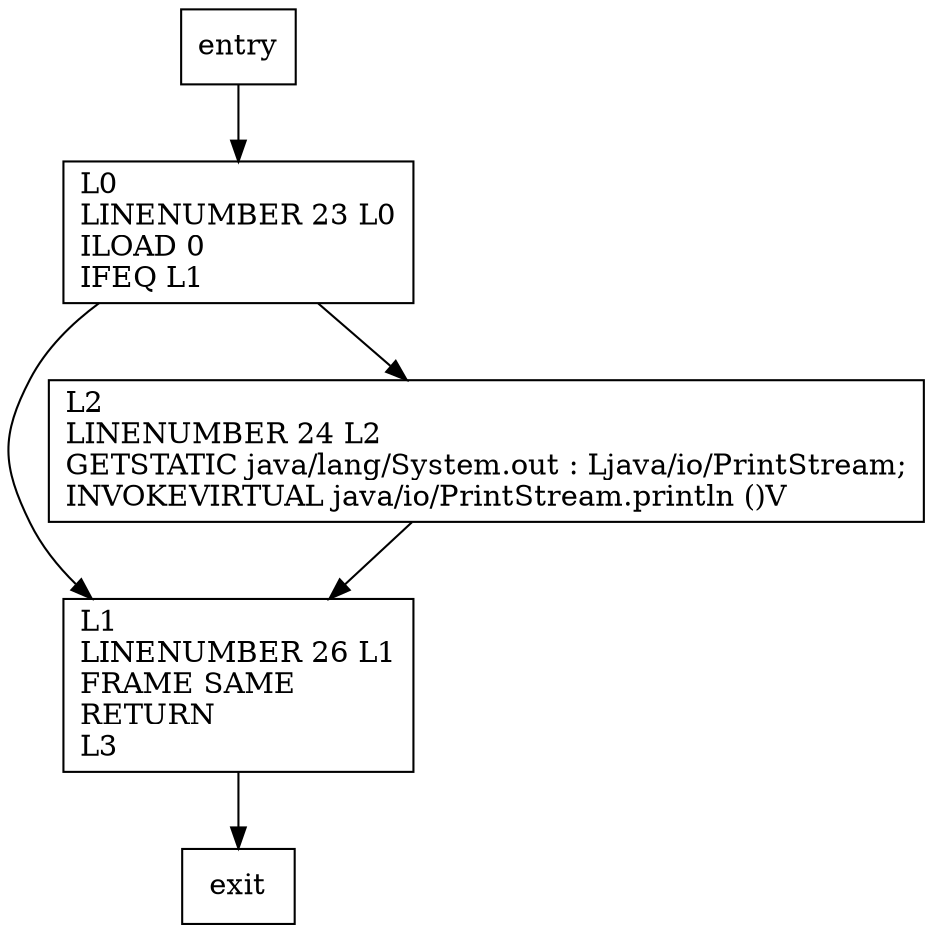 digraph bar {
node [shape=record];
1455420222 [label="L0\lLINENUMBER 23 L0\lILOAD 0\lIFEQ L1\l"];
1304624659 [label="L1\lLINENUMBER 26 L1\lFRAME SAME\lRETURN\lL3\l"];
905090420 [label="L2\lLINENUMBER 24 L2\lGETSTATIC java/lang/System.out : Ljava/io/PrintStream;\lINVOKEVIRTUAL java/io/PrintStream.println ()V\l"];
entry;
exit;
entry -> 1455420222
1455420222 -> 1304624659
1455420222 -> 905090420
1304624659 -> exit
905090420 -> 1304624659
}
